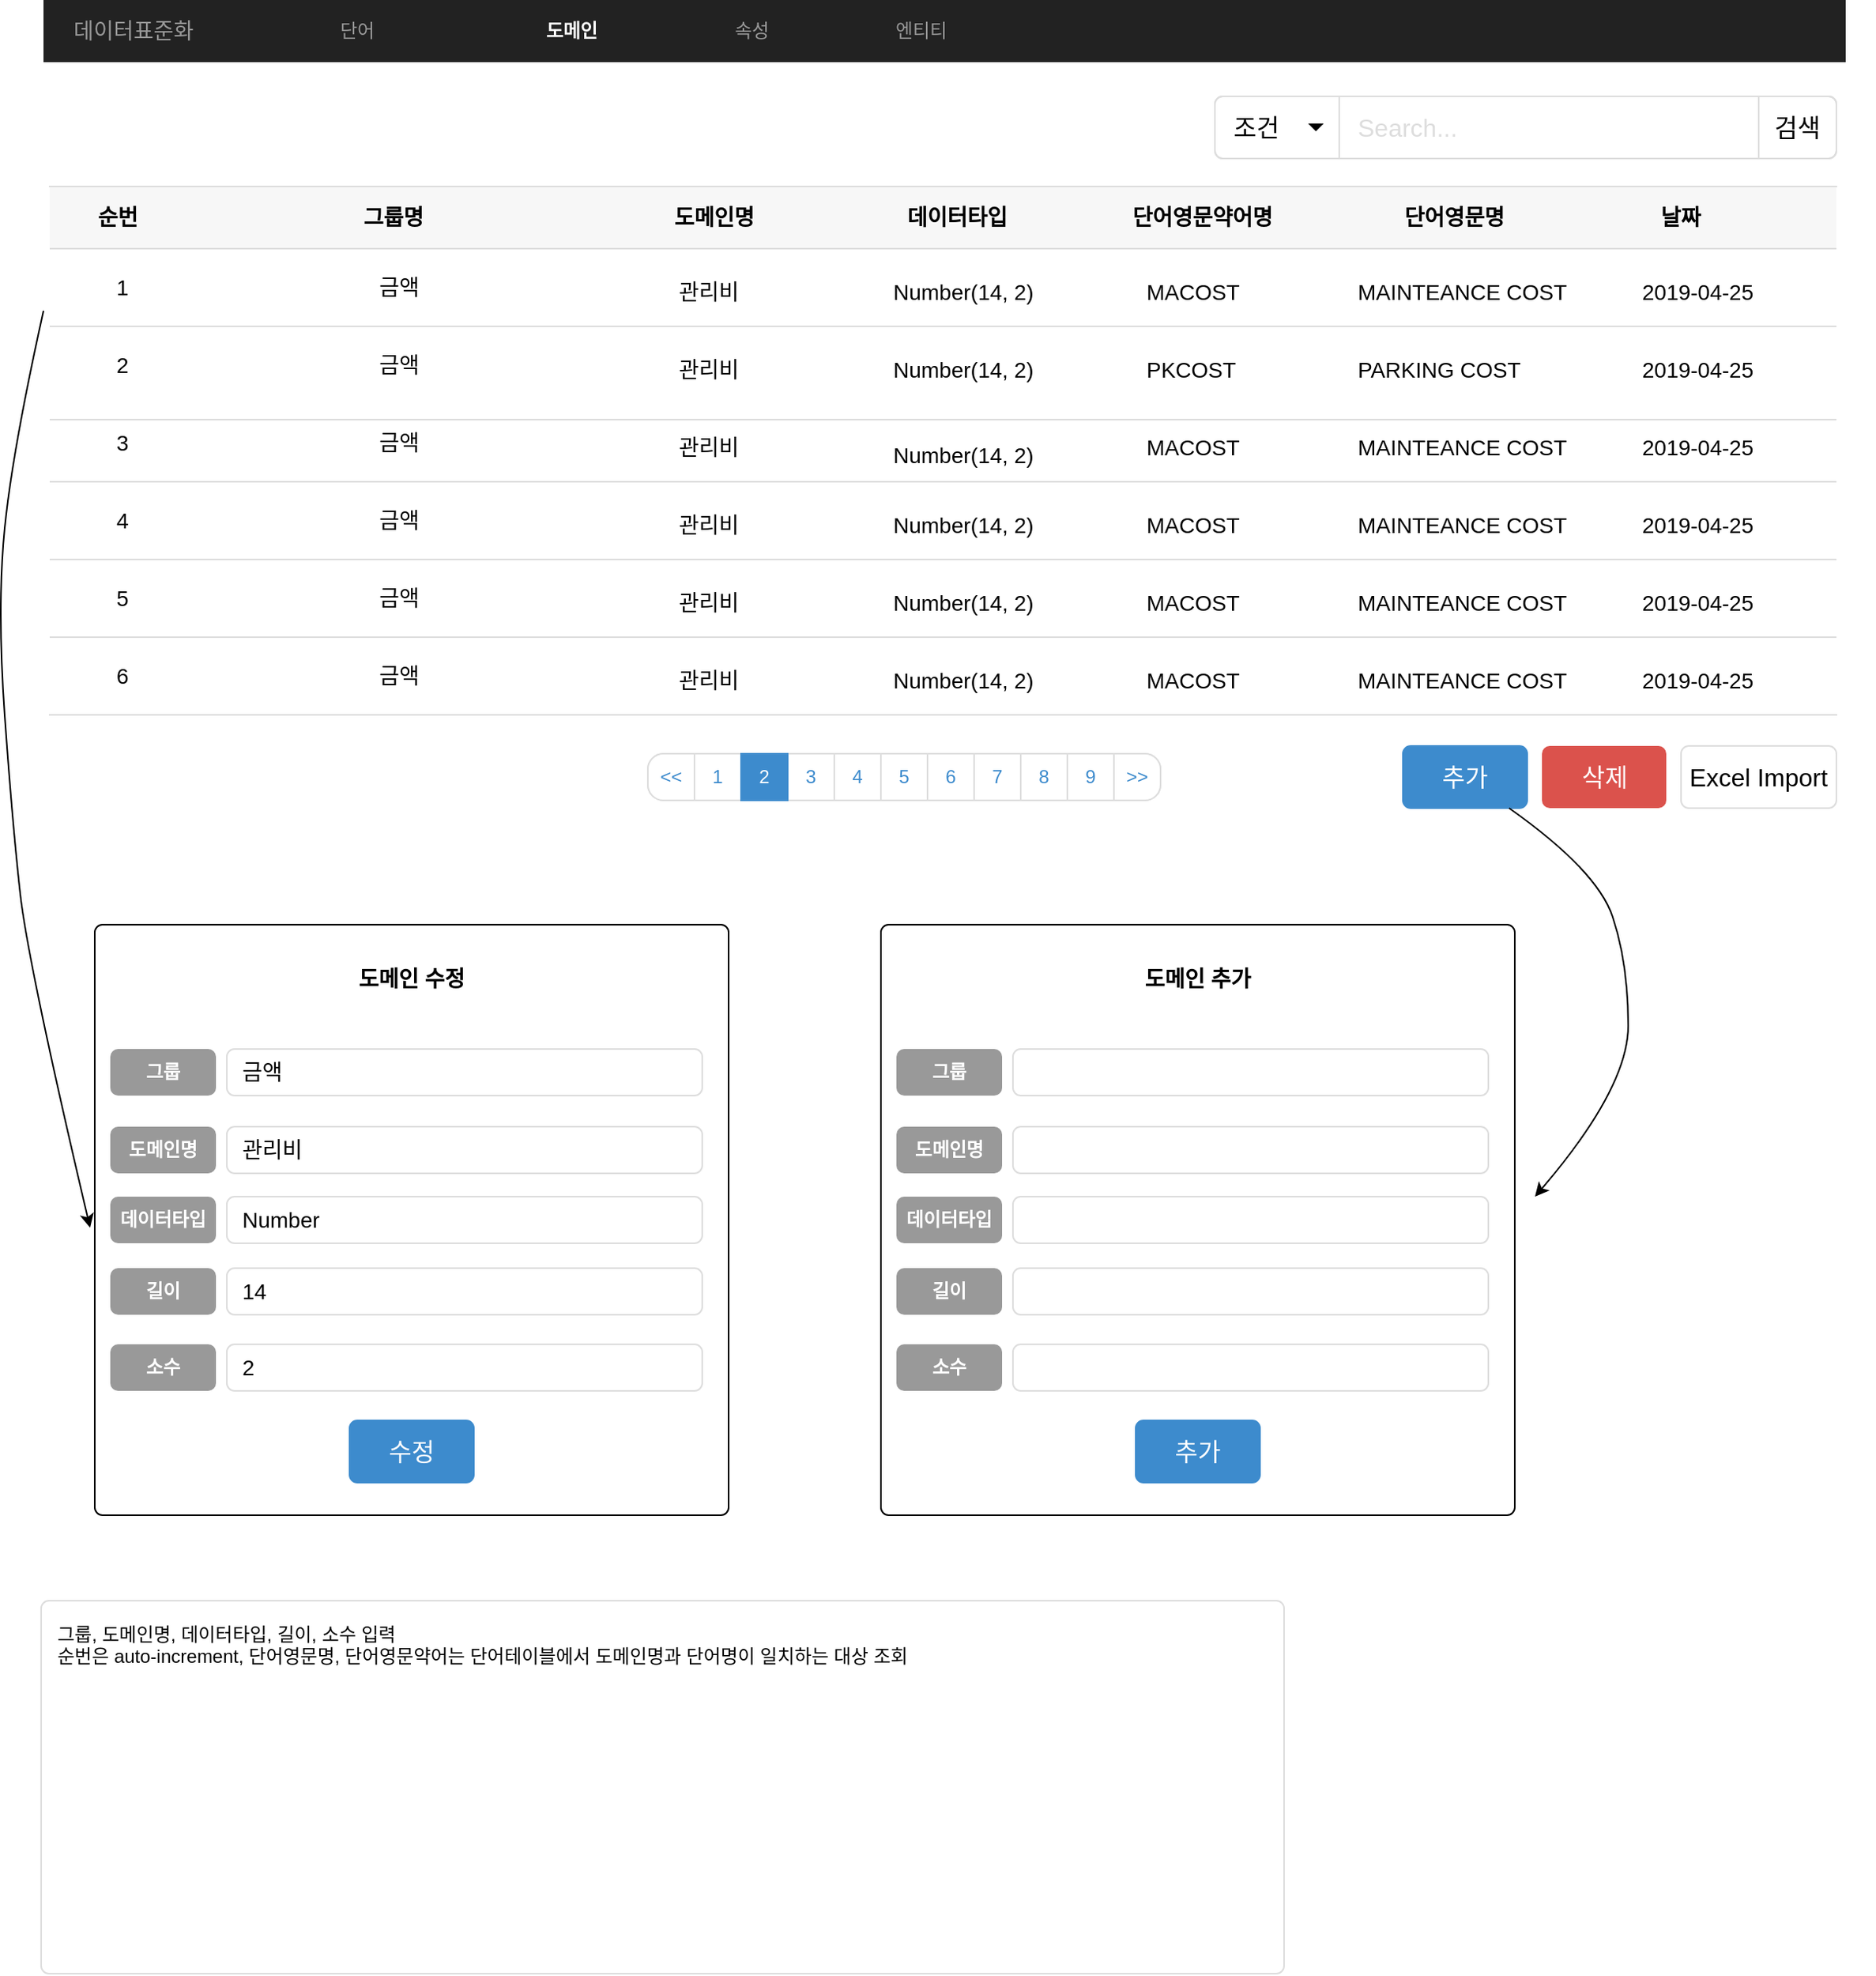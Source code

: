 <mxfile version="10.6.5" type="device"><diagram name="Page-1" id="c9db0220-8083-56f3-ca83-edcdcd058819"><mxGraphModel dx="1394" dy="747" grid="1" gridSize="10" guides="1" tooltips="1" connect="1" arrows="1" fold="1" page="1" pageScale="1.5" pageWidth="826" pageHeight="1169" background="#ffffff" math="0" shadow="0"><root><mxCell id="0" style=";html=1;"/><mxCell id="1" style=";html=1;" parent="0"/><mxCell id="3d76a8aef4d5c911-1" value="" style="html=1;shadow=0;dashed=0;shape=mxgraph.bootstrap.rect;fillColor=#222222;strokeColor=none;whiteSpace=wrap;rounded=0;fontSize=12;fontColor=#000000;align=center;" parent="1" vertex="1"><mxGeometry x="40" y="70" width="1160" height="40" as="geometry"/></mxCell><mxCell id="3d76a8aef4d5c911-2" value="데이터표준화" style="html=1;shadow=0;dashed=0;fillColor=none;strokeColor=none;shape=mxgraph.bootstrap.rect;fontColor=#999999;fontSize=14;whiteSpace=wrap;" parent="3d76a8aef4d5c911-1" vertex="1"><mxGeometry width="116" height="40" as="geometry"/></mxCell><mxCell id="3d76a8aef4d5c911-7" value="단어" style="html=1;shadow=0;dashed=0;fillColor=none;strokeColor=none;shape=mxgraph.bootstrap.rect;fontColor=#999999;whiteSpace=wrap;" parent="3d76a8aef4d5c911-1" vertex="1"><mxGeometry x="143.739" width="116" height="40" as="geometry"/></mxCell><mxCell id="3d76a8aef4d5c911-8" value="엔티티" style="html=1;shadow=0;dashed=0;fillColor=none;strokeColor=none;shape=mxgraph.bootstrap.rect;fontColor=#999999;whiteSpace=wrap;" parent="3d76a8aef4d5c911-1" vertex="1"><mxGeometry x="513.93" width="101.5" height="40" as="geometry"/></mxCell><mxCell id="UmJal-FbssA5K3R3iMXS-1" value="속성" style="html=1;shadow=0;dashed=0;fillColor=none;strokeColor=none;shape=mxgraph.bootstrap.rect;fontColor=#999999;whiteSpace=wrap;" parent="3d76a8aef4d5c911-1" vertex="1"><mxGeometry x="398.435" width="116" height="40" as="geometry"/></mxCell><mxCell id="UmJal-FbssA5K3R3iMXS-2" value="&lt;font color=&quot;#ffffff&quot;&gt;&lt;b&gt;도메인&lt;/b&gt;&lt;/font&gt;" style="html=1;shadow=0;dashed=0;fillColor=none;strokeColor=none;shape=mxgraph.bootstrap.rect;fontColor=#999999;whiteSpace=wrap;" parent="3d76a8aef4d5c911-1" vertex="1"><mxGeometry x="282.435" width="116" height="40" as="geometry"/></mxCell><mxCell id="3d76a8aef4d5c911-52" value="Excel Import" style="html=1;shadow=0;dashed=0;shape=mxgraph.bootstrap.rrect;fillColor=#ffffff;align=center;rSize=5;strokeColor=#dddddd;fontSize=16;whiteSpace=wrap;rounded=0;" parent="1" vertex="1"><mxGeometry x="1094" y="550" width="100" height="40" as="geometry"/></mxCell><mxCell id="3d76a8aef4d5c911-53" value="삭제" style="html=1;shadow=0;dashed=0;shape=mxgraph.bootstrap.rrect;align=center;rSize=5;strokeColor=none;fillColor=#DB524C;fontColor=#ffffff;fontSize=16;whiteSpace=wrap;rounded=0;" parent="1" vertex="1"><mxGeometry x="1004.5" y="550" width="80" height="40" as="geometry"/></mxCell><mxCell id="UmJal-FbssA5K3R3iMXS-3" value="" style="shape=partialRectangle;right=0;left=0;strokeColor=#dddddd;fillColor=#ffffff;whiteSpace=wrap;" parent="1" vertex="1"><mxGeometry x="44" y="190" width="1150" height="340" as="geometry"/></mxCell><mxCell id="UmJal-FbssA5K3R3iMXS-4" value="" style="html=1;shadow=0;dashed=0;shape=mxgraph.bootstrap.horLines;strokeColor=inherit;fillColor=#000000;fillOpacity=3;resizeWidth=1;" parent="UmJal-FbssA5K3R3iMXS-3" vertex="1"><mxGeometry width="1150" height="90" relative="1" as="geometry"/></mxCell><mxCell id="UmJal-FbssA5K3R3iMXS-5" value="순번&lt;br&gt;" style="html=1;shadow=0;dashed=0;shape=mxgraph.bootstrap.rect;strokeColor=none;fillColor=none;fontSize=14;fontStyle=1;align=left;whiteSpace=wrap;resizeHeight=1;" parent="UmJal-FbssA5K3R3iMXS-4" vertex="1"><mxGeometry width="150" height="40" relative="1" as="geometry"><mxPoint x="28.5" as="offset"/></mxGeometry></mxCell><mxCell id="UmJal-FbssA5K3R3iMXS-6" value="그룹명" style="html=1;shadow=0;dashed=0;shape=mxgraph.bootstrap.rect;strokeColor=none;fillColor=none;fontSize=14;fontStyle=1;align=left;whiteSpace=wrap;resizeHeight=1;" parent="UmJal-FbssA5K3R3iMXS-4" vertex="1"><mxGeometry width="150" height="40" relative="1" as="geometry"><mxPoint x="200" as="offset"/></mxGeometry></mxCell><mxCell id="UmJal-FbssA5K3R3iMXS-7" value="도메인명" style="html=1;shadow=0;dashed=0;shape=mxgraph.bootstrap.rect;strokeColor=none;fillColor=none;fontSize=14;fontStyle=1;align=left;whiteSpace=wrap;resizeHeight=1;" parent="UmJal-FbssA5K3R3iMXS-4" vertex="1"><mxGeometry width="150" height="40" relative="1" as="geometry"><mxPoint x="400" as="offset"/></mxGeometry></mxCell><mxCell id="UmJal-FbssA5K3R3iMXS-8" value="날짜&lt;br&gt;" style="html=1;shadow=0;dashed=0;shape=mxgraph.bootstrap.rect;strokeColor=none;fillColor=none;fontSize=14;fontStyle=1;align=left;whiteSpace=wrap;resizeHeight=1;" parent="UmJal-FbssA5K3R3iMXS-4" vertex="1"><mxGeometry width="100" height="40" relative="1" as="geometry"><mxPoint x="1035" as="offset"/></mxGeometry></mxCell><mxCell id="UmJal-FbssA5K3R3iMXS-9" value="" style="shape=triangle;direction=south;strokeColor=none;fillColor=#000000;" parent="UmJal-FbssA5K3R3iMXS-4" vertex="1"><mxGeometry y="0.5" width="10" height="5" relative="1" as="geometry"><mxPoint x="1100" as="offset"/></mxGeometry></mxCell><mxCell id="UmJal-FbssA5K3R3iMXS-54" value="데이터타입&lt;br&gt;" style="html=1;shadow=0;dashed=0;shape=mxgraph.bootstrap.rect;strokeColor=none;fillColor=none;fontSize=14;fontStyle=1;align=left;whiteSpace=wrap;resizeHeight=1;" parent="UmJal-FbssA5K3R3iMXS-4" vertex="1"><mxGeometry x="550" width="145" height="40" as="geometry"><mxPoint as="offset"/></mxGeometry></mxCell><mxCell id="UmJal-FbssA5K3R3iMXS-56" value="단어영문명&lt;br&gt;" style="html=1;shadow=0;dashed=0;shape=mxgraph.bootstrap.rect;strokeColor=none;fillColor=none;fontSize=14;fontStyle=1;align=left;whiteSpace=wrap;resizeHeight=1;" parent="UmJal-FbssA5K3R3iMXS-4" vertex="1"><mxGeometry x="870" width="145" height="40" as="geometry"><mxPoint as="offset"/></mxGeometry></mxCell><mxCell id="UmJal-FbssA5K3R3iMXS-55" value="단어영문약어명&lt;br&gt;" style="html=1;shadow=0;dashed=0;shape=mxgraph.bootstrap.rect;strokeColor=none;fillColor=none;fontSize=14;fontStyle=1;align=left;whiteSpace=wrap;resizeHeight=1;" parent="UmJal-FbssA5K3R3iMXS-4" vertex="1"><mxGeometry x="695" width="145" height="40" as="geometry"><mxPoint as="offset"/></mxGeometry></mxCell><mxCell id="UmJal-FbssA5K3R3iMXS-58" value="관리비&lt;br&gt;" style="html=1;shadow=0;dashed=0;shape=mxgraph.bootstrap.rect;strokeColor=none;fillColor=none;fontSize=14;align=left;overflow=fill;whiteSpace=wrap;resizeHeight=1;" parent="UmJal-FbssA5K3R3iMXS-4" vertex="1"><mxGeometry x="178.5" y="40" width="150" height="50" as="geometry"><mxPoint x="404.5" y="20" as="offset"/></mxGeometry></mxCell><mxCell id="UmJal-FbssA5K3R3iMXS-10" value="" style="strokeColor=inherit;fillColor=inherit;gradientColor=inherit;html=1;shadow=0;dashed=0;shape=mxgraph.bootstrap.horLines;resizeWidth=1;" parent="UmJal-FbssA5K3R3iMXS-3" vertex="1"><mxGeometry width="1150" height="60" relative="1" as="geometry"><mxPoint y="40" as="offset"/></mxGeometry></mxCell><mxCell id="UmJal-FbssA5K3R3iMXS-11" value="1&lt;br&gt;" style="html=1;shadow=0;dashed=0;shape=mxgraph.bootstrap.rect;strokeColor=none;fillColor=none;fontSize=14;align=left;whiteSpace=wrap;resizeHeight=1;" parent="UmJal-FbssA5K3R3iMXS-10" vertex="1"><mxGeometry width="70" height="50" relative="1" as="geometry"><mxPoint x="41" as="offset"/></mxGeometry></mxCell><mxCell id="UmJal-FbssA5K3R3iMXS-14" value="금액&lt;br&gt;" style="html=1;shadow=0;dashed=0;shape=mxgraph.bootstrap.rect;strokeColor=none;fillColor=none;fontSize=14;align=center;whiteSpace=wrap;resizeHeight=1;" parent="UmJal-FbssA5K3R3iMXS-10" vertex="1"><mxGeometry width="150" height="50" relative="1" as="geometry"><mxPoint x="150" as="offset"/></mxGeometry></mxCell><mxCell id="UmJal-FbssA5K3R3iMXS-15" value="관리비&lt;br&gt;" style="html=1;shadow=0;dashed=0;shape=mxgraph.bootstrap.rect;strokeColor=none;fillColor=none;fontSize=14;align=left;overflow=fill;whiteSpace=wrap;resizeHeight=1;" parent="UmJal-FbssA5K3R3iMXS-10" vertex="1"><mxGeometry width="150" height="50" relative="1" as="geometry"><mxPoint x="404.5" y="20" as="offset"/></mxGeometry></mxCell><mxCell id="UmJal-FbssA5K3R3iMXS-61" value="MACOST&lt;br&gt;" style="html=1;shadow=0;dashed=0;shape=mxgraph.bootstrap.rect;strokeColor=none;fillColor=none;fontSize=14;align=left;overflow=fill;whiteSpace=wrap;resizeHeight=1;" parent="UmJal-FbssA5K3R3iMXS-10" vertex="1"><mxGeometry x="301" width="150" height="50" as="geometry"><mxPoint x="404.5" y="20" as="offset"/></mxGeometry></mxCell><mxCell id="UmJal-FbssA5K3R3iMXS-62" value="MAINTEANCE COST&lt;br&gt;" style="html=1;shadow=0;dashed=0;shape=mxgraph.bootstrap.rect;strokeColor=none;fillColor=none;fontSize=14;align=left;overflow=fill;whiteSpace=wrap;resizeHeight=1;" parent="UmJal-FbssA5K3R3iMXS-10" vertex="1"><mxGeometry x="437" width="150" height="50" as="geometry"><mxPoint x="404.5" y="20" as="offset"/></mxGeometry></mxCell><mxCell id="UmJal-FbssA5K3R3iMXS-63" value="2019-04-25&lt;br&gt;" style="html=1;shadow=0;dashed=0;shape=mxgraph.bootstrap.rect;strokeColor=none;fillColor=none;fontSize=14;align=left;overflow=fill;whiteSpace=wrap;resizeHeight=1;" parent="UmJal-FbssA5K3R3iMXS-10" vertex="1"><mxGeometry x="620" width="150" height="50" as="geometry"><mxPoint x="404.5" y="20" as="offset"/></mxGeometry></mxCell><mxCell id="UmJal-FbssA5K3R3iMXS-17" value="" style="strokeColor=inherit;fillColor=inherit;gradientColor=inherit;html=1;shadow=0;dashed=0;shape=mxgraph.bootstrap.horLines;resizeWidth=1;" parent="UmJal-FbssA5K3R3iMXS-3" vertex="1"><mxGeometry width="1150" height="50" relative="1" as="geometry"><mxPoint y="90" as="offset"/></mxGeometry></mxCell><mxCell id="UmJal-FbssA5K3R3iMXS-24" value="" style="strokeColor=inherit;fillColor=inherit;gradientColor=inherit;html=1;shadow=0;dashed=0;shape=mxgraph.bootstrap.horLines;resizeWidth=1;" parent="UmJal-FbssA5K3R3iMXS-3" vertex="1"><mxGeometry width="1150" height="50" relative="1" as="geometry"><mxPoint y="140" as="offset"/></mxGeometry></mxCell><mxCell id="UmJal-FbssA5K3R3iMXS-31" value="" style="strokeColor=inherit;fillColor=inherit;gradientColor=inherit;html=1;shadow=0;dashed=0;shape=mxgraph.bootstrap.horLines;resizeWidth=1;" parent="UmJal-FbssA5K3R3iMXS-3" vertex="1"><mxGeometry width="1150" height="50" relative="1" as="geometry"><mxPoint y="190" as="offset"/></mxGeometry></mxCell><mxCell id="UmJal-FbssA5K3R3iMXS-45" value="" style="strokeColor=inherit;fillColor=inherit;gradientColor=inherit;html=1;shadow=0;dashed=0;shape=mxgraph.bootstrap.horLines;resizeWidth=1;" parent="UmJal-FbssA5K3R3iMXS-3" vertex="1"><mxGeometry width="1150" height="50" relative="1" as="geometry"><mxPoint y="290" as="offset"/></mxGeometry></mxCell><mxCell id="UmJal-FbssA5K3R3iMXS-172" value="" style="strokeColor=inherit;fillColor=inherit;gradientColor=inherit;html=1;shadow=0;dashed=0;shape=mxgraph.bootstrap.horLines;resizeWidth=1;" parent="UmJal-FbssA5K3R3iMXS-3" vertex="1"><mxGeometry y="90" width="1150" height="60" as="geometry"><mxPoint y="40" as="offset"/></mxGeometry></mxCell><mxCell id="UmJal-FbssA5K3R3iMXS-173" value="2&lt;br&gt;" style="html=1;shadow=0;dashed=0;shape=mxgraph.bootstrap.rect;strokeColor=none;fillColor=none;fontSize=14;align=left;whiteSpace=wrap;resizeHeight=1;" parent="UmJal-FbssA5K3R3iMXS-172" vertex="1"><mxGeometry width="70" height="50" relative="1" as="geometry"><mxPoint x="41" as="offset"/></mxGeometry></mxCell><mxCell id="UmJal-FbssA5K3R3iMXS-174" value="금액&lt;br&gt;" style="html=1;shadow=0;dashed=0;shape=mxgraph.bootstrap.rect;strokeColor=none;fillColor=none;fontSize=14;align=center;whiteSpace=wrap;resizeHeight=1;" parent="UmJal-FbssA5K3R3iMXS-172" vertex="1"><mxGeometry width="150" height="50" relative="1" as="geometry"><mxPoint x="150" as="offset"/></mxGeometry></mxCell><mxCell id="UmJal-FbssA5K3R3iMXS-175" value="관리비&lt;br&gt;" style="html=1;shadow=0;dashed=0;shape=mxgraph.bootstrap.rect;strokeColor=none;fillColor=none;fontSize=14;align=left;overflow=fill;whiteSpace=wrap;resizeHeight=1;" parent="UmJal-FbssA5K3R3iMXS-172" vertex="1"><mxGeometry width="150" height="50" relative="1" as="geometry"><mxPoint x="404.5" y="20" as="offset"/></mxGeometry></mxCell><mxCell id="UmJal-FbssA5K3R3iMXS-176" value="PKCOST&lt;br&gt;" style="html=1;shadow=0;dashed=0;shape=mxgraph.bootstrap.rect;strokeColor=none;fillColor=none;fontSize=14;align=left;overflow=fill;whiteSpace=wrap;resizeHeight=1;" parent="UmJal-FbssA5K3R3iMXS-172" vertex="1"><mxGeometry x="301" width="150" height="50" as="geometry"><mxPoint x="404.5" y="20" as="offset"/></mxGeometry></mxCell><mxCell id="UmJal-FbssA5K3R3iMXS-177" value="PARKING COST&lt;br&gt;" style="html=1;shadow=0;dashed=0;shape=mxgraph.bootstrap.rect;strokeColor=none;fillColor=none;fontSize=14;align=left;overflow=fill;whiteSpace=wrap;resizeHeight=1;" parent="UmJal-FbssA5K3R3iMXS-172" vertex="1"><mxGeometry x="437" width="150" height="50" as="geometry"><mxPoint x="404.5" y="20" as="offset"/></mxGeometry></mxCell><mxCell id="UmJal-FbssA5K3R3iMXS-178" value="2019-04-25&lt;br&gt;" style="html=1;shadow=0;dashed=0;shape=mxgraph.bootstrap.rect;strokeColor=none;fillColor=none;fontSize=14;align=left;overflow=fill;whiteSpace=wrap;resizeHeight=1;" parent="UmJal-FbssA5K3R3iMXS-172" vertex="1"><mxGeometry x="620" width="150" height="50" as="geometry"><mxPoint x="404.5" y="20" as="offset"/></mxGeometry></mxCell><mxCell id="UmJal-FbssA5K3R3iMXS-179" value="Number(14, 2)&lt;br&gt;" style="html=1;shadow=0;dashed=0;shape=mxgraph.bootstrap.rect;strokeColor=none;fillColor=none;fontSize=14;align=left;overflow=fill;whiteSpace=wrap;resizeHeight=1;" parent="UmJal-FbssA5K3R3iMXS-172" vertex="1"><mxGeometry x="138.5" width="150" height="50" as="geometry"><mxPoint x="404.5" y="20" as="offset"/></mxGeometry></mxCell><mxCell id="UmJal-FbssA5K3R3iMXS-59" value="Number(14, 2)&lt;br&gt;" style="html=1;shadow=0;dashed=0;shape=mxgraph.bootstrap.rect;strokeColor=none;fillColor=none;fontSize=14;align=left;overflow=fill;whiteSpace=wrap;resizeHeight=1;" parent="1" vertex="1"><mxGeometry x="182.5" y="230" width="150" height="50" as="geometry"><mxPoint x="404.5" y="20" as="offset"/></mxGeometry></mxCell><mxCell id="UmJal-FbssA5K3R3iMXS-121" value="" style="strokeColor=inherit;fillColor=inherit;gradientColor=inherit;html=1;shadow=0;dashed=0;shape=mxgraph.bootstrap.horLines;resizeWidth=1;" parent="1" vertex="1"><mxGeometry x="44" y="330" width="1150" height="60" as="geometry"><mxPoint y="40" as="offset"/></mxGeometry></mxCell><mxCell id="UmJal-FbssA5K3R3iMXS-122" value="3&lt;br&gt;" style="html=1;shadow=0;dashed=0;shape=mxgraph.bootstrap.rect;strokeColor=none;fillColor=none;fontSize=14;align=left;whiteSpace=wrap;resizeHeight=1;" parent="UmJal-FbssA5K3R3iMXS-121" vertex="1"><mxGeometry width="70" height="50" relative="1" as="geometry"><mxPoint x="41" as="offset"/></mxGeometry></mxCell><mxCell id="UmJal-FbssA5K3R3iMXS-123" value="금액&lt;br&gt;" style="html=1;shadow=0;dashed=0;shape=mxgraph.bootstrap.rect;strokeColor=none;fillColor=none;fontSize=14;align=center;whiteSpace=wrap;resizeHeight=1;" parent="UmJal-FbssA5K3R3iMXS-121" vertex="1"><mxGeometry width="150" height="50" relative="1" as="geometry"><mxPoint x="150" as="offset"/></mxGeometry></mxCell><mxCell id="UmJal-FbssA5K3R3iMXS-124" value="관리비&lt;br&gt;" style="html=1;shadow=0;dashed=0;shape=mxgraph.bootstrap.rect;strokeColor=none;fillColor=none;fontSize=14;align=left;overflow=fill;whiteSpace=wrap;resizeHeight=1;" parent="UmJal-FbssA5K3R3iMXS-121" vertex="1"><mxGeometry width="150" height="50" relative="1" as="geometry"><mxPoint x="404.5" y="20" as="offset"/></mxGeometry></mxCell><mxCell id="UmJal-FbssA5K3R3iMXS-125" value="MACOST&lt;br&gt;" style="html=1;shadow=0;dashed=0;shape=mxgraph.bootstrap.rect;strokeColor=none;fillColor=none;fontSize=14;align=left;overflow=fill;whiteSpace=wrap;resizeHeight=1;" parent="UmJal-FbssA5K3R3iMXS-121" vertex="1"><mxGeometry x="301" width="150" height="50" as="geometry"><mxPoint x="404.5" y="20" as="offset"/></mxGeometry></mxCell><mxCell id="UmJal-FbssA5K3R3iMXS-126" value="MAINTEANCE COST&lt;br&gt;" style="html=1;shadow=0;dashed=0;shape=mxgraph.bootstrap.rect;strokeColor=none;fillColor=none;fontSize=14;align=left;overflow=fill;whiteSpace=wrap;resizeHeight=1;" parent="UmJal-FbssA5K3R3iMXS-121" vertex="1"><mxGeometry x="437" width="150" height="50" as="geometry"><mxPoint x="404.5" y="20" as="offset"/></mxGeometry></mxCell><mxCell id="UmJal-FbssA5K3R3iMXS-127" value="2019-04-25&lt;br&gt;" style="html=1;shadow=0;dashed=0;shape=mxgraph.bootstrap.rect;strokeColor=none;fillColor=none;fontSize=14;align=left;overflow=fill;whiteSpace=wrap;resizeHeight=1;" parent="UmJal-FbssA5K3R3iMXS-121" vertex="1"><mxGeometry x="620" width="150" height="50" as="geometry"><mxPoint x="404.5" y="20" as="offset"/></mxGeometry></mxCell><mxCell id="UmJal-FbssA5K3R3iMXS-180" value="Number(14, 2)&lt;br&gt;" style="html=1;shadow=0;dashed=0;shape=mxgraph.bootstrap.rect;strokeColor=none;fillColor=none;fontSize=14;align=left;overflow=fill;whiteSpace=wrap;resizeHeight=1;" parent="UmJal-FbssA5K3R3iMXS-121" vertex="1"><mxGeometry x="138.5" y="5" width="150" height="50" as="geometry"><mxPoint x="404.5" y="20" as="offset"/></mxGeometry></mxCell><mxCell id="UmJal-FbssA5K3R3iMXS-128" value="" style="strokeColor=inherit;fillColor=inherit;gradientColor=inherit;html=1;shadow=0;dashed=0;shape=mxgraph.bootstrap.horLines;resizeWidth=1;" parent="1" vertex="1"><mxGeometry x="44" y="380" width="1150" height="60" as="geometry"><mxPoint y="40" as="offset"/></mxGeometry></mxCell><mxCell id="UmJal-FbssA5K3R3iMXS-129" value="4&lt;br&gt;" style="html=1;shadow=0;dashed=0;shape=mxgraph.bootstrap.rect;strokeColor=none;fillColor=none;fontSize=14;align=left;whiteSpace=wrap;resizeHeight=1;" parent="UmJal-FbssA5K3R3iMXS-128" vertex="1"><mxGeometry width="70" height="50" relative="1" as="geometry"><mxPoint x="41" as="offset"/></mxGeometry></mxCell><mxCell id="UmJal-FbssA5K3R3iMXS-130" value="금액&lt;br&gt;" style="html=1;shadow=0;dashed=0;shape=mxgraph.bootstrap.rect;strokeColor=none;fillColor=none;fontSize=14;align=center;whiteSpace=wrap;resizeHeight=1;" parent="UmJal-FbssA5K3R3iMXS-128" vertex="1"><mxGeometry width="150" height="50" relative="1" as="geometry"><mxPoint x="150" as="offset"/></mxGeometry></mxCell><mxCell id="UmJal-FbssA5K3R3iMXS-131" value="관리비&lt;br&gt;" style="html=1;shadow=0;dashed=0;shape=mxgraph.bootstrap.rect;strokeColor=none;fillColor=none;fontSize=14;align=left;overflow=fill;whiteSpace=wrap;resizeHeight=1;" parent="UmJal-FbssA5K3R3iMXS-128" vertex="1"><mxGeometry width="150" height="50" relative="1" as="geometry"><mxPoint x="404.5" y="20" as="offset"/></mxGeometry></mxCell><mxCell id="UmJal-FbssA5K3R3iMXS-132" value="MACOST&lt;br&gt;" style="html=1;shadow=0;dashed=0;shape=mxgraph.bootstrap.rect;strokeColor=none;fillColor=none;fontSize=14;align=left;overflow=fill;whiteSpace=wrap;resizeHeight=1;" parent="UmJal-FbssA5K3R3iMXS-128" vertex="1"><mxGeometry x="301" width="150" height="50" as="geometry"><mxPoint x="404.5" y="20" as="offset"/></mxGeometry></mxCell><mxCell id="UmJal-FbssA5K3R3iMXS-133" value="MAINTEANCE COST&lt;br&gt;" style="html=1;shadow=0;dashed=0;shape=mxgraph.bootstrap.rect;strokeColor=none;fillColor=none;fontSize=14;align=left;overflow=fill;whiteSpace=wrap;resizeHeight=1;" parent="UmJal-FbssA5K3R3iMXS-128" vertex="1"><mxGeometry x="437" width="150" height="50" as="geometry"><mxPoint x="404.5" y="20" as="offset"/></mxGeometry></mxCell><mxCell id="UmJal-FbssA5K3R3iMXS-134" value="2019-04-25&lt;br&gt;" style="html=1;shadow=0;dashed=0;shape=mxgraph.bootstrap.rect;strokeColor=none;fillColor=none;fontSize=14;align=left;overflow=fill;whiteSpace=wrap;resizeHeight=1;" parent="UmJal-FbssA5K3R3iMXS-128" vertex="1"><mxGeometry x="620" width="150" height="50" as="geometry"><mxPoint x="404.5" y="20" as="offset"/></mxGeometry></mxCell><mxCell id="UmJal-FbssA5K3R3iMXS-135" value="" style="strokeColor=inherit;fillColor=inherit;gradientColor=inherit;html=1;shadow=0;dashed=0;shape=mxgraph.bootstrap.horLines;resizeWidth=1;" parent="1" vertex="1"><mxGeometry x="44" y="430" width="1150" height="60" as="geometry"><mxPoint y="40" as="offset"/></mxGeometry></mxCell><mxCell id="UmJal-FbssA5K3R3iMXS-136" value="5&lt;br&gt;" style="html=1;shadow=0;dashed=0;shape=mxgraph.bootstrap.rect;strokeColor=none;fillColor=none;fontSize=14;align=left;whiteSpace=wrap;resizeHeight=1;" parent="UmJal-FbssA5K3R3iMXS-135" vertex="1"><mxGeometry width="70" height="50" relative="1" as="geometry"><mxPoint x="41" as="offset"/></mxGeometry></mxCell><mxCell id="UmJal-FbssA5K3R3iMXS-137" value="금액&lt;br&gt;" style="html=1;shadow=0;dashed=0;shape=mxgraph.bootstrap.rect;strokeColor=none;fillColor=none;fontSize=14;align=center;whiteSpace=wrap;resizeHeight=1;" parent="UmJal-FbssA5K3R3iMXS-135" vertex="1"><mxGeometry width="150" height="50" relative="1" as="geometry"><mxPoint x="150" as="offset"/></mxGeometry></mxCell><mxCell id="UmJal-FbssA5K3R3iMXS-138" value="관리비&lt;br&gt;" style="html=1;shadow=0;dashed=0;shape=mxgraph.bootstrap.rect;strokeColor=none;fillColor=none;fontSize=14;align=left;overflow=fill;whiteSpace=wrap;resizeHeight=1;" parent="UmJal-FbssA5K3R3iMXS-135" vertex="1"><mxGeometry width="150" height="50" relative="1" as="geometry"><mxPoint x="404.5" y="20" as="offset"/></mxGeometry></mxCell><mxCell id="UmJal-FbssA5K3R3iMXS-139" value="MACOST&lt;br&gt;" style="html=1;shadow=0;dashed=0;shape=mxgraph.bootstrap.rect;strokeColor=none;fillColor=none;fontSize=14;align=left;overflow=fill;whiteSpace=wrap;resizeHeight=1;" parent="UmJal-FbssA5K3R3iMXS-135" vertex="1"><mxGeometry x="301" width="150" height="50" as="geometry"><mxPoint x="404.5" y="20" as="offset"/></mxGeometry></mxCell><mxCell id="UmJal-FbssA5K3R3iMXS-140" value="MAINTEANCE COST&lt;br&gt;" style="html=1;shadow=0;dashed=0;shape=mxgraph.bootstrap.rect;strokeColor=none;fillColor=none;fontSize=14;align=left;overflow=fill;whiteSpace=wrap;resizeHeight=1;" parent="UmJal-FbssA5K3R3iMXS-135" vertex="1"><mxGeometry x="437" width="150" height="50" as="geometry"><mxPoint x="404.5" y="20" as="offset"/></mxGeometry></mxCell><mxCell id="UmJal-FbssA5K3R3iMXS-141" value="2019-04-25&lt;br&gt;" style="html=1;shadow=0;dashed=0;shape=mxgraph.bootstrap.rect;strokeColor=none;fillColor=none;fontSize=14;align=left;overflow=fill;whiteSpace=wrap;resizeHeight=1;" parent="UmJal-FbssA5K3R3iMXS-135" vertex="1"><mxGeometry x="620" width="150" height="50" as="geometry"><mxPoint x="404.5" y="20" as="offset"/></mxGeometry></mxCell><mxCell id="UmJal-FbssA5K3R3iMXS-191" value="Number(14, 2)&lt;br&gt;" style="html=1;shadow=0;dashed=0;shape=mxgraph.bootstrap.rect;strokeColor=none;fillColor=none;fontSize=14;align=left;overflow=fill;whiteSpace=wrap;resizeHeight=1;" parent="UmJal-FbssA5K3R3iMXS-135" vertex="1"><mxGeometry x="138.5" width="150" height="50" as="geometry"><mxPoint x="404.5" y="20" as="offset"/></mxGeometry></mxCell><mxCell id="UmJal-FbssA5K3R3iMXS-142" value="" style="strokeColor=inherit;fillColor=inherit;gradientColor=inherit;html=1;shadow=0;dashed=0;shape=mxgraph.bootstrap.horLines;resizeWidth=1;" parent="1" vertex="1"><mxGeometry x="44" y="480" width="1150" height="60" as="geometry"><mxPoint y="40" as="offset"/></mxGeometry></mxCell><mxCell id="UmJal-FbssA5K3R3iMXS-143" value="6&lt;br&gt;" style="html=1;shadow=0;dashed=0;shape=mxgraph.bootstrap.rect;strokeColor=none;fillColor=none;fontSize=14;align=left;whiteSpace=wrap;resizeHeight=1;" parent="UmJal-FbssA5K3R3iMXS-142" vertex="1"><mxGeometry width="70" height="50" relative="1" as="geometry"><mxPoint x="41" as="offset"/></mxGeometry></mxCell><mxCell id="UmJal-FbssA5K3R3iMXS-144" value="금액&lt;br&gt;" style="html=1;shadow=0;dashed=0;shape=mxgraph.bootstrap.rect;strokeColor=none;fillColor=none;fontSize=14;align=center;whiteSpace=wrap;resizeHeight=1;" parent="UmJal-FbssA5K3R3iMXS-142" vertex="1"><mxGeometry width="150" height="50" relative="1" as="geometry"><mxPoint x="150" as="offset"/></mxGeometry></mxCell><mxCell id="UmJal-FbssA5K3R3iMXS-145" value="관리비&lt;br&gt;" style="html=1;shadow=0;dashed=0;shape=mxgraph.bootstrap.rect;strokeColor=none;fillColor=none;fontSize=14;align=left;overflow=fill;whiteSpace=wrap;resizeHeight=1;" parent="UmJal-FbssA5K3R3iMXS-142" vertex="1"><mxGeometry width="150" height="50" relative="1" as="geometry"><mxPoint x="404.5" y="20" as="offset"/></mxGeometry></mxCell><mxCell id="UmJal-FbssA5K3R3iMXS-146" value="MACOST&lt;br&gt;" style="html=1;shadow=0;dashed=0;shape=mxgraph.bootstrap.rect;strokeColor=none;fillColor=none;fontSize=14;align=left;overflow=fill;whiteSpace=wrap;resizeHeight=1;" parent="UmJal-FbssA5K3R3iMXS-142" vertex="1"><mxGeometry x="301" width="150" height="50" as="geometry"><mxPoint x="404.5" y="20" as="offset"/></mxGeometry></mxCell><mxCell id="UmJal-FbssA5K3R3iMXS-147" value="MAINTEANCE COST&lt;br&gt;" style="html=1;shadow=0;dashed=0;shape=mxgraph.bootstrap.rect;strokeColor=none;fillColor=none;fontSize=14;align=left;overflow=fill;whiteSpace=wrap;resizeHeight=1;" parent="UmJal-FbssA5K3R3iMXS-142" vertex="1"><mxGeometry x="437" width="150" height="50" as="geometry"><mxPoint x="404.5" y="20" as="offset"/></mxGeometry></mxCell><mxCell id="UmJal-FbssA5K3R3iMXS-148" value="2019-04-25&lt;br&gt;" style="html=1;shadow=0;dashed=0;shape=mxgraph.bootstrap.rect;strokeColor=none;fillColor=none;fontSize=14;align=left;overflow=fill;whiteSpace=wrap;resizeHeight=1;" parent="UmJal-FbssA5K3R3iMXS-142" vertex="1"><mxGeometry x="620" width="150" height="50" as="geometry"><mxPoint x="404.5" y="20" as="offset"/></mxGeometry></mxCell><mxCell id="UmJal-FbssA5K3R3iMXS-190" value="Number(14, 2)&lt;br&gt;" style="html=1;shadow=0;dashed=0;shape=mxgraph.bootstrap.rect;strokeColor=none;fillColor=none;fontSize=14;align=left;overflow=fill;whiteSpace=wrap;resizeHeight=1;" parent="1" vertex="1"><mxGeometry x="182.5" y="380" width="150" height="50" as="geometry"><mxPoint x="404.5" y="20" as="offset"/></mxGeometry></mxCell><mxCell id="UmJal-FbssA5K3R3iMXS-192" value="Number(14, 2)&lt;br&gt;" style="html=1;shadow=0;dashed=0;shape=mxgraph.bootstrap.rect;strokeColor=none;fillColor=none;fontSize=14;align=left;overflow=fill;whiteSpace=wrap;resizeHeight=1;" parent="1" vertex="1"><mxGeometry x="182.5" y="480" width="150" height="50" as="geometry"><mxPoint x="404.5" y="20" as="offset"/></mxGeometry></mxCell><mxCell id="UmJal-FbssA5K3R3iMXS-207" value="추가" style="html=1;shadow=0;dashed=0;shape=mxgraph.bootstrap.rrect;rSize=5;fillColor=#3D8BCD;align=center;strokeColor=#3D8BCD;fontColor=#ffffff;fontSize=16;whiteSpace=wrap;" parent="1" vertex="1"><mxGeometry x="915" y="550" width="80" height="40" as="geometry"/></mxCell><mxCell id="UmJal-FbssA5K3R3iMXS-209" value="" style="html=1;shadow=0;dashed=0;shape=mxgraph.bootstrap.rrect;fillColor=#ffffff;strokeColor=#dddddd;whiteSpace=wrap;align=center;" parent="1" vertex="1"><mxGeometry x="429" y="555" width="330" height="30" as="geometry"/></mxCell><mxCell id="UmJal-FbssA5K3R3iMXS-210" value="&lt;&lt;" style="strokeColor=inherit;fillColor=inherit;gradientColor=inherit;html=1;shadow=0;dashed=0;shape=mxgraph.bootstrap.leftButton;fontColor=#3D8BCD;whiteSpace=wrap;" parent="UmJal-FbssA5K3R3iMXS-209" vertex="1"><mxGeometry width="30" height="30" as="geometry"/></mxCell><mxCell id="UmJal-FbssA5K3R3iMXS-211" value="1" style="strokeColor=inherit;fillColor=inherit;gradientColor=inherit;html=1;shadow=0;dashed=0;shape=mxgraph.bootstrap.rect;perimeter=none;fontColor=#3D8BCD;whiteSpace=wrap;" parent="UmJal-FbssA5K3R3iMXS-209" vertex="1"><mxGeometry x="30" width="30" height="30" as="geometry"/></mxCell><mxCell id="UmJal-FbssA5K3R3iMXS-212" value="3" style="strokeColor=inherit;fillColor=inherit;gradientColor=inherit;html=1;shadow=0;dashed=0;shape=mxgraph.bootstrap.rect;perimeter=none;fontColor=#3D8BCD;whiteSpace=wrap;" parent="UmJal-FbssA5K3R3iMXS-209" vertex="1"><mxGeometry x="90" width="30" height="30" as="geometry"/></mxCell><mxCell id="UmJal-FbssA5K3R3iMXS-213" value="4" style="strokeColor=inherit;fillColor=inherit;gradientColor=inherit;html=1;shadow=0;dashed=0;shape=mxgraph.bootstrap.rect;perimeter=none;fontColor=#3D8BCD;whiteSpace=wrap;" parent="UmJal-FbssA5K3R3iMXS-209" vertex="1"><mxGeometry x="120" width="30" height="30" as="geometry"/></mxCell><mxCell id="UmJal-FbssA5K3R3iMXS-214" value="5" style="strokeColor=inherit;fillColor=inherit;gradientColor=inherit;html=1;shadow=0;dashed=0;shape=mxgraph.bootstrap.rect;perimeter=none;fontColor=#3D8BCD;whiteSpace=wrap;" parent="UmJal-FbssA5K3R3iMXS-209" vertex="1"><mxGeometry x="150" width="30" height="30" as="geometry"/></mxCell><mxCell id="UmJal-FbssA5K3R3iMXS-215" value="6" style="strokeColor=inherit;fillColor=inherit;gradientColor=inherit;html=1;shadow=0;dashed=0;shape=mxgraph.bootstrap.rect;perimeter=none;fontColor=#3D8BCD;whiteSpace=wrap;" parent="UmJal-FbssA5K3R3iMXS-209" vertex="1"><mxGeometry x="180" width="30" height="30" as="geometry"/></mxCell><mxCell id="UmJal-FbssA5K3R3iMXS-216" value="7" style="strokeColor=inherit;fillColor=inherit;gradientColor=inherit;html=1;shadow=0;dashed=0;shape=mxgraph.bootstrap.rect;perimeter=none;fontColor=#3D8BCD;whiteSpace=wrap;" parent="UmJal-FbssA5K3R3iMXS-209" vertex="1"><mxGeometry x="210" width="30" height="30" as="geometry"/></mxCell><mxCell id="UmJal-FbssA5K3R3iMXS-217" value="8" style="strokeColor=inherit;fillColor=inherit;gradientColor=inherit;html=1;shadow=0;dashed=0;shape=mxgraph.bootstrap.rect;perimeter=none;fontColor=#3D8BCD;whiteSpace=wrap;" parent="UmJal-FbssA5K3R3iMXS-209" vertex="1"><mxGeometry x="240" width="30" height="30" as="geometry"/></mxCell><mxCell id="UmJal-FbssA5K3R3iMXS-218" value="9" style="strokeColor=inherit;fillColor=inherit;gradientColor=inherit;html=1;shadow=0;dashed=0;shape=mxgraph.bootstrap.rect;perimeter=none;fontColor=#3D8BCD;whiteSpace=wrap;" parent="UmJal-FbssA5K3R3iMXS-209" vertex="1"><mxGeometry x="270" width="30" height="30" as="geometry"/></mxCell><mxCell id="UmJal-FbssA5K3R3iMXS-219" value="&gt;&gt;" style="strokeColor=inherit;fillColor=inherit;gradientColor=inherit;html=1;shadow=0;dashed=0;shape=mxgraph.bootstrap.rightButton;fontColor=#3D8BCD;whiteSpace=wrap;" parent="UmJal-FbssA5K3R3iMXS-209" vertex="1"><mxGeometry x="300" width="30" height="30" as="geometry"/></mxCell><mxCell id="UmJal-FbssA5K3R3iMXS-220" value="2" style="html=1;shadow=0;dashed=0;shape=mxgraph.bootstrap.rect;strokeColor=#3D8BCD;fillColor=#3D8BCD;perimeter=none;fontColor=#ffffff;whiteSpace=wrap;" parent="UmJal-FbssA5K3R3iMXS-209" vertex="1"><mxGeometry x="60" width="30" height="30" as="geometry"/></mxCell><mxCell id="UmJal-FbssA5K3R3iMXS-224" value="Search..." style="html=1;shadow=0;dashed=0;shape=mxgraph.bootstrap.rrect;fillColor=#ffffff;rSize=5;strokeColor=#dddddd;fontSize=16;fontColor=#dddddd;align=left;spacingLeft=90;whiteSpace=wrap;" parent="1" vertex="1"><mxGeometry x="794" y="132" width="400" height="40" as="geometry"/></mxCell><mxCell id="UmJal-FbssA5K3R3iMXS-225" value="조건" style="html=1;shadow=0;dashed=0;shape=mxgraph.bootstrap.leftButton;rSize=5;strokeColor=#dddddd;fillColor=none;fontSize=16;align=left;spacingLeft=10;whiteSpace=wrap;resizeHeight=1;" parent="UmJal-FbssA5K3R3iMXS-224" vertex="1"><mxGeometry width="80" height="40" relative="1" as="geometry"/></mxCell><mxCell id="UmJal-FbssA5K3R3iMXS-226" value="" style="shape=triangle;direction=south;fillColor=#000000;strokeColor=none;perimeter=none;" parent="UmJal-FbssA5K3R3iMXS-225" vertex="1"><mxGeometry x="1" y="0.5" width="10" height="5" relative="1" as="geometry"><mxPoint x="-20" y="-2.5" as="offset"/></mxGeometry></mxCell><mxCell id="UmJal-FbssA5K3R3iMXS-227" value="검색" style="html=1;shadow=0;dashed=0;shape=mxgraph.bootstrap.rightButton;rSize=5;strokeColor=#dddddd;fillColor=none;fontSize=16;whiteSpace=wrap;resizeHeight=1;" parent="UmJal-FbssA5K3R3iMXS-224" vertex="1"><mxGeometry x="1" width="50" height="40" relative="1" as="geometry"><mxPoint x="-50" as="offset"/></mxGeometry></mxCell><mxCell id="UmJal-FbssA5K3R3iMXS-238" value="" style="group" parent="1" vertex="1" connectable="0"><mxGeometry x="73" y="665" width="408" height="380" as="geometry"/></mxCell><mxCell id="UmJal-FbssA5K3R3iMXS-194" value="도메인 수정" style="html=1;shadow=0;dashed=0;shape=mxgraph.bootstrap.rrect;fillColor=#ffffff;align=center;rSize=5;strokeColor=#000000;verticalAlign=top;spacingTop=20;fontSize=14;fontStyle=1;whiteSpace=wrap;" parent="UmJal-FbssA5K3R3iMXS-238" vertex="1"><mxGeometry width="408" height="380" as="geometry"/></mxCell><mxCell id="UmJal-FbssA5K3R3iMXS-208" value="금액" style="html=1;shadow=0;dashed=0;shape=mxgraph.bootstrap.rrect;rSize=5;fillColor=#ffffff;strokeColor=#dddddd;fontSize=14;align=left;spacingLeft=8;whiteSpace=wrap;" parent="UmJal-FbssA5K3R3iMXS-238" vertex="1"><mxGeometry x="85" y="80" width="306" height="30" as="geometry"/></mxCell><mxCell id="UmJal-FbssA5K3R3iMXS-228" value="그룹" style="html=1;shadow=0;dashed=0;shape=mxgraph.bootstrap.rrect;align=center;rSize=5;strokeColor=none;fillColor=#999999;fontColor=#ffffff;fontStyle=1;whiteSpace=wrap;" parent="UmJal-FbssA5K3R3iMXS-238" vertex="1"><mxGeometry x="10" y="80" width="68" height="30" as="geometry"/></mxCell><mxCell id="UmJal-FbssA5K3R3iMXS-229" value="관리비" style="html=1;shadow=0;dashed=0;shape=mxgraph.bootstrap.rrect;rSize=5;fillColor=#ffffff;strokeColor=#dddddd;fontSize=14;align=left;spacingLeft=8;whiteSpace=wrap;" parent="UmJal-FbssA5K3R3iMXS-238" vertex="1"><mxGeometry x="85" y="130" width="306" height="30" as="geometry"/></mxCell><mxCell id="UmJal-FbssA5K3R3iMXS-230" value="도메인명" style="html=1;shadow=0;dashed=0;shape=mxgraph.bootstrap.rrect;align=center;rSize=5;strokeColor=none;fillColor=#999999;fontColor=#ffffff;fontStyle=1;whiteSpace=wrap;" parent="UmJal-FbssA5K3R3iMXS-238" vertex="1"><mxGeometry x="10" y="130" width="68" height="30" as="geometry"/></mxCell><mxCell id="UmJal-FbssA5K3R3iMXS-231" value="Number" style="html=1;shadow=0;dashed=0;shape=mxgraph.bootstrap.rrect;rSize=5;fillColor=#ffffff;strokeColor=#dddddd;fontSize=14;align=left;spacingLeft=8;whiteSpace=wrap;" parent="UmJal-FbssA5K3R3iMXS-238" vertex="1"><mxGeometry x="85" y="175" width="306" height="30" as="geometry"/></mxCell><mxCell id="UmJal-FbssA5K3R3iMXS-232" value="데이터타입" style="html=1;shadow=0;dashed=0;shape=mxgraph.bootstrap.rrect;align=center;rSize=5;strokeColor=none;fillColor=#999999;fontColor=#ffffff;fontStyle=1;whiteSpace=wrap;" parent="UmJal-FbssA5K3R3iMXS-238" vertex="1"><mxGeometry x="10" y="175" width="68" height="30" as="geometry"/></mxCell><mxCell id="UmJal-FbssA5K3R3iMXS-233" value="14" style="html=1;shadow=0;dashed=0;shape=mxgraph.bootstrap.rrect;rSize=5;fillColor=#ffffff;strokeColor=#dddddd;fontSize=14;align=left;spacingLeft=8;whiteSpace=wrap;" parent="UmJal-FbssA5K3R3iMXS-238" vertex="1"><mxGeometry x="85" y="221" width="306" height="30" as="geometry"/></mxCell><mxCell id="UmJal-FbssA5K3R3iMXS-234" value="길이" style="html=1;shadow=0;dashed=0;shape=mxgraph.bootstrap.rrect;align=center;rSize=5;strokeColor=none;fillColor=#999999;fontColor=#ffffff;fontStyle=1;whiteSpace=wrap;" parent="UmJal-FbssA5K3R3iMXS-238" vertex="1"><mxGeometry x="10" y="221" width="68" height="30" as="geometry"/></mxCell><mxCell id="UmJal-FbssA5K3R3iMXS-235" value="2" style="html=1;shadow=0;dashed=0;shape=mxgraph.bootstrap.rrect;rSize=5;fillColor=#ffffff;strokeColor=#dddddd;fontSize=14;align=left;spacingLeft=8;whiteSpace=wrap;" parent="UmJal-FbssA5K3R3iMXS-238" vertex="1"><mxGeometry x="85" y="270" width="306" height="30" as="geometry"/></mxCell><mxCell id="UmJal-FbssA5K3R3iMXS-236" value="소수" style="html=1;shadow=0;dashed=0;shape=mxgraph.bootstrap.rrect;align=center;rSize=5;strokeColor=none;fillColor=#999999;fontColor=#ffffff;fontStyle=1;whiteSpace=wrap;" parent="UmJal-FbssA5K3R3iMXS-238" vertex="1"><mxGeometry x="10" y="270" width="68" height="30" as="geometry"/></mxCell><mxCell id="UmJal-FbssA5K3R3iMXS-237" value="수정" style="html=1;shadow=0;dashed=0;shape=mxgraph.bootstrap.rrect;rSize=5;fillColor=#3D8BCD;align=center;strokeColor=#3D8BCD;fontColor=#ffffff;fontSize=16;whiteSpace=wrap;" parent="UmJal-FbssA5K3R3iMXS-238" vertex="1"><mxGeometry x="164" y="319" width="80" height="40" as="geometry"/></mxCell><mxCell id="UmJal-FbssA5K3R3iMXS-239" value="" style="group" parent="1" vertex="1" connectable="0"><mxGeometry x="579" y="665" width="408" height="380" as="geometry"/></mxCell><mxCell id="UmJal-FbssA5K3R3iMXS-240" value="도메인 추가" style="html=1;shadow=0;dashed=0;shape=mxgraph.bootstrap.rrect;fillColor=#ffffff;align=center;rSize=5;strokeColor=#000000;verticalAlign=top;spacingTop=20;fontSize=14;fontStyle=1;whiteSpace=wrap;" parent="UmJal-FbssA5K3R3iMXS-239" vertex="1"><mxGeometry width="408" height="380" as="geometry"/></mxCell><mxCell id="UmJal-FbssA5K3R3iMXS-241" value="" style="html=1;shadow=0;dashed=0;shape=mxgraph.bootstrap.rrect;rSize=5;fillColor=#ffffff;strokeColor=#dddddd;fontSize=14;align=left;spacingLeft=8;whiteSpace=wrap;" parent="UmJal-FbssA5K3R3iMXS-239" vertex="1"><mxGeometry x="85" y="80" width="306" height="30" as="geometry"/></mxCell><mxCell id="UmJal-FbssA5K3R3iMXS-242" value="그룹" style="html=1;shadow=0;dashed=0;shape=mxgraph.bootstrap.rrect;align=center;rSize=5;strokeColor=none;fillColor=#999999;fontColor=#ffffff;fontStyle=1;whiteSpace=wrap;" parent="UmJal-FbssA5K3R3iMXS-239" vertex="1"><mxGeometry x="10" y="80" width="68" height="30" as="geometry"/></mxCell><mxCell id="UmJal-FbssA5K3R3iMXS-243" value="" style="html=1;shadow=0;dashed=0;shape=mxgraph.bootstrap.rrect;rSize=5;fillColor=#ffffff;strokeColor=#dddddd;fontSize=14;align=left;spacingLeft=8;whiteSpace=wrap;" parent="UmJal-FbssA5K3R3iMXS-239" vertex="1"><mxGeometry x="85" y="130" width="306" height="30" as="geometry"/></mxCell><mxCell id="UmJal-FbssA5K3R3iMXS-244" value="도메인명" style="html=1;shadow=0;dashed=0;shape=mxgraph.bootstrap.rrect;align=center;rSize=5;strokeColor=none;fillColor=#999999;fontColor=#ffffff;fontStyle=1;whiteSpace=wrap;" parent="UmJal-FbssA5K3R3iMXS-239" vertex="1"><mxGeometry x="10" y="130" width="68" height="30" as="geometry"/></mxCell><mxCell id="UmJal-FbssA5K3R3iMXS-245" value="" style="html=1;shadow=0;dashed=0;shape=mxgraph.bootstrap.rrect;rSize=5;fillColor=#ffffff;strokeColor=#dddddd;fontSize=14;align=left;spacingLeft=8;whiteSpace=wrap;" parent="UmJal-FbssA5K3R3iMXS-239" vertex="1"><mxGeometry x="85" y="175" width="306" height="30" as="geometry"/></mxCell><mxCell id="UmJal-FbssA5K3R3iMXS-246" value="데이터타입" style="html=1;shadow=0;dashed=0;shape=mxgraph.bootstrap.rrect;align=center;rSize=5;strokeColor=none;fillColor=#999999;fontColor=#ffffff;fontStyle=1;whiteSpace=wrap;" parent="UmJal-FbssA5K3R3iMXS-239" vertex="1"><mxGeometry x="10" y="175" width="68" height="30" as="geometry"/></mxCell><mxCell id="UmJal-FbssA5K3R3iMXS-247" value="" style="html=1;shadow=0;dashed=0;shape=mxgraph.bootstrap.rrect;rSize=5;fillColor=#ffffff;strokeColor=#dddddd;fontSize=14;align=left;spacingLeft=8;whiteSpace=wrap;" parent="UmJal-FbssA5K3R3iMXS-239" vertex="1"><mxGeometry x="85" y="221" width="306" height="30" as="geometry"/></mxCell><mxCell id="UmJal-FbssA5K3R3iMXS-248" value="길이" style="html=1;shadow=0;dashed=0;shape=mxgraph.bootstrap.rrect;align=center;rSize=5;strokeColor=none;fillColor=#999999;fontColor=#ffffff;fontStyle=1;whiteSpace=wrap;" parent="UmJal-FbssA5K3R3iMXS-239" vertex="1"><mxGeometry x="10" y="221" width="68" height="30" as="geometry"/></mxCell><mxCell id="UmJal-FbssA5K3R3iMXS-249" value="" style="html=1;shadow=0;dashed=0;shape=mxgraph.bootstrap.rrect;rSize=5;fillColor=#ffffff;strokeColor=#dddddd;fontSize=14;align=left;spacingLeft=8;whiteSpace=wrap;" parent="UmJal-FbssA5K3R3iMXS-239" vertex="1"><mxGeometry x="85" y="270" width="306" height="30" as="geometry"/></mxCell><mxCell id="UmJal-FbssA5K3R3iMXS-250" value="소수" style="html=1;shadow=0;dashed=0;shape=mxgraph.bootstrap.rrect;align=center;rSize=5;strokeColor=none;fillColor=#999999;fontColor=#ffffff;fontStyle=1;whiteSpace=wrap;" parent="UmJal-FbssA5K3R3iMXS-239" vertex="1"><mxGeometry x="10" y="270" width="68" height="30" as="geometry"/></mxCell><mxCell id="UmJal-FbssA5K3R3iMXS-251" value="추가" style="html=1;shadow=0;dashed=0;shape=mxgraph.bootstrap.rrect;rSize=5;fillColor=#3D8BCD;align=center;strokeColor=#3D8BCD;fontColor=#ffffff;fontSize=16;whiteSpace=wrap;" parent="UmJal-FbssA5K3R3iMXS-239" vertex="1"><mxGeometry x="164" y="319" width="80" height="40" as="geometry"/></mxCell><mxCell id="UmJal-FbssA5K3R3iMXS-252" value="" style="curved=1;endArrow=classic;html=1;" parent="1" edge="1"><mxGeometry width="50" height="50" relative="1" as="geometry"><mxPoint x="40" y="270" as="sourcePoint"/><mxPoint x="70" y="860" as="targetPoint"/><Array as="points"><mxPoint x="20" y="360"/><mxPoint x="10" y="460"/><mxPoint x="20" y="600"/><mxPoint x="30" y="690"/></Array></mxGeometry></mxCell><mxCell id="UmJal-FbssA5K3R3iMXS-253" value="" style="curved=1;endArrow=classic;html=1;" parent="1" source="UmJal-FbssA5K3R3iMXS-207" edge="1"><mxGeometry width="50" height="50" relative="1" as="geometry"><mxPoint x="10" y="1120" as="sourcePoint"/><mxPoint x="1000" y="840" as="targetPoint"/><Array as="points"><mxPoint x="1040" y="630"/><mxPoint x="1060" y="690"/><mxPoint x="1060" y="770"/></Array></mxGeometry></mxCell><mxCell id="_29uTj9sRw_1BBdIzB9d-1" value="그룹, 도메인명, 데이터타입, 길이, 소수 입력&lt;br&gt;순번은 auto-increment, 단어영문명, 단어영문약어는 단어테이블에서 도메인명과 단어명이 일치하는 대상 조회&lt;br&gt;" style="html=1;shadow=0;dashed=0;shape=mxgraph.bootstrap.rrect;rSize=5;fontSize=12;strokeColor=#dddddd;;fillColor=#ffffff;align=left;spacing=10;verticalAlign=top;whiteSpace=wrap;" vertex="1" parent="1"><mxGeometry x="38.5" y="1100" width="800" height="240" as="geometry"/></mxCell></root></mxGraphModel></diagram></mxfile>